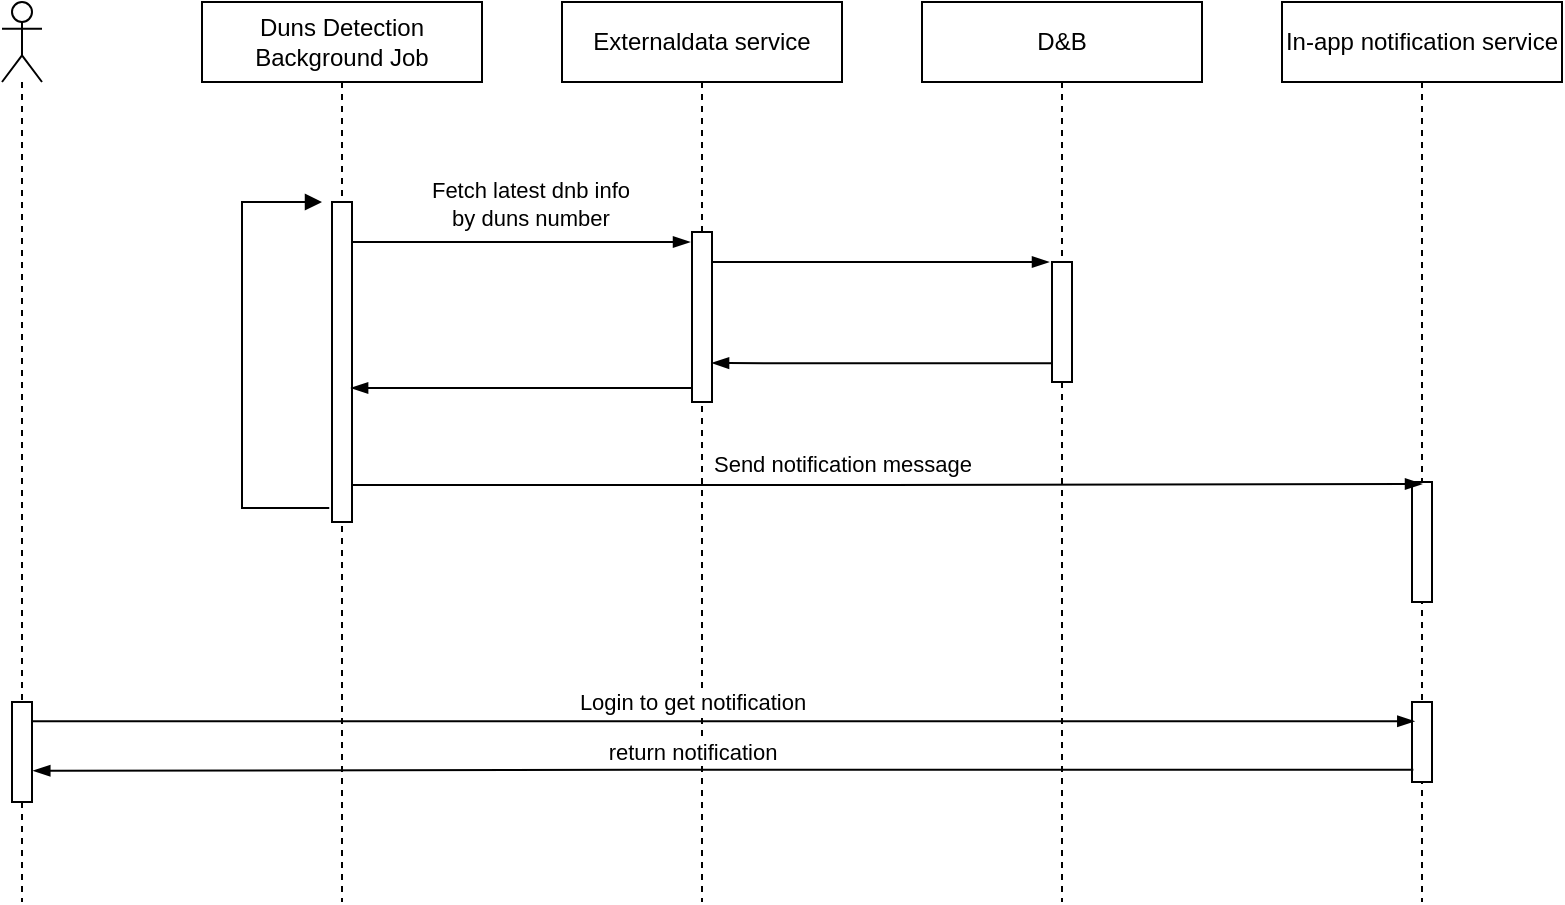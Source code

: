 <mxfile version="20.2.8" type="github">
  <diagram id="WHPpi2bthjy1yINsOg8p" name="Page-1">
    <mxGraphModel dx="2705" dy="1026" grid="1" gridSize="10" guides="1" tooltips="1" connect="1" arrows="1" fold="1" page="1" pageScale="1" pageWidth="827" pageHeight="1169" math="0" shadow="0">
      <root>
        <mxCell id="0" />
        <mxCell id="1" parent="0" />
        <mxCell id="iSW1O8GTNsp9V_wyWXME-2" value="Externaldata service" style="shape=umlLifeline;perimeter=lifelinePerimeter;whiteSpace=wrap;html=1;container=1;collapsible=0;recursiveResize=0;outlineConnect=0;" vertex="1" parent="1">
          <mxGeometry x="-523" width="140" height="450" as="geometry" />
        </mxCell>
        <mxCell id="iSW1O8GTNsp9V_wyWXME-10" value="" style="html=1;points=[];perimeter=orthogonalPerimeter;" vertex="1" parent="iSW1O8GTNsp9V_wyWXME-2">
          <mxGeometry x="65" y="115" width="10" height="85" as="geometry" />
        </mxCell>
        <mxCell id="iSW1O8GTNsp9V_wyWXME-12" value="" style="edgeStyle=elbowEdgeStyle;fontSize=12;html=1;endArrow=blockThin;endFill=1;rounded=0;entryX=-0.151;entryY=0;entryDx=0;entryDy=0;entryPerimeter=0;elbow=vertical;" edge="1" parent="iSW1O8GTNsp9V_wyWXME-2" target="iSW1O8GTNsp9V_wyWXME-13">
          <mxGeometry width="160" relative="1" as="geometry">
            <mxPoint x="75" y="130" as="sourcePoint" />
            <mxPoint x="350" y="130" as="targetPoint" />
          </mxGeometry>
        </mxCell>
        <mxCell id="iSW1O8GTNsp9V_wyWXME-3" value="Duns Detection Background Job" style="shape=umlLifeline;perimeter=lifelinePerimeter;whiteSpace=wrap;html=1;container=1;collapsible=0;recursiveResize=0;outlineConnect=0;" vertex="1" parent="1">
          <mxGeometry x="-703" width="140" height="450" as="geometry" />
        </mxCell>
        <mxCell id="iSW1O8GTNsp9V_wyWXME-6" value="" style="html=1;points=[];perimeter=orthogonalPerimeter;" vertex="1" parent="iSW1O8GTNsp9V_wyWXME-3">
          <mxGeometry x="65" y="100" width="10" height="160" as="geometry" />
        </mxCell>
        <mxCell id="iSW1O8GTNsp9V_wyWXME-7" value="" style="edgeStyle=orthogonalEdgeStyle;html=1;align=left;spacingLeft=2;endArrow=block;rounded=0;exitX=-0.138;exitY=0.956;exitDx=0;exitDy=0;exitPerimeter=0;" edge="1" parent="iSW1O8GTNsp9V_wyWXME-3" source="iSW1O8GTNsp9V_wyWXME-6">
          <mxGeometry relative="1" as="geometry">
            <mxPoint x="60" y="240" as="sourcePoint" />
            <Array as="points">
              <mxPoint x="20" y="253" />
              <mxPoint x="20" y="100" />
            </Array>
            <mxPoint x="60" y="100" as="targetPoint" />
          </mxGeometry>
        </mxCell>
        <mxCell id="iSW1O8GTNsp9V_wyWXME-9" value="" style="edgeStyle=elbowEdgeStyle;fontSize=12;html=1;endArrow=blockThin;endFill=1;rounded=0;entryX=-0.1;entryY=0.053;entryDx=0;entryDy=0;entryPerimeter=0;elbow=vertical;" edge="1" parent="iSW1O8GTNsp9V_wyWXME-3" target="iSW1O8GTNsp9V_wyWXME-10">
          <mxGeometry width="160" relative="1" as="geometry">
            <mxPoint x="75" y="120" as="sourcePoint" />
            <mxPoint x="240" y="120" as="targetPoint" />
          </mxGeometry>
        </mxCell>
        <mxCell id="iSW1O8GTNsp9V_wyWXME-28" value="Fetch latest dnb info &lt;br&gt;by duns number" style="edgeLabel;html=1;align=center;verticalAlign=middle;resizable=0;points=[];" vertex="1" connectable="0" parent="iSW1O8GTNsp9V_wyWXME-9">
          <mxGeometry x="-0.133" y="-1" relative="1" as="geometry">
            <mxPoint x="15" y="-20" as="offset" />
          </mxGeometry>
        </mxCell>
        <mxCell id="iSW1O8GTNsp9V_wyWXME-4" value="D&amp;amp;B" style="shape=umlLifeline;perimeter=lifelinePerimeter;whiteSpace=wrap;html=1;container=1;collapsible=0;recursiveResize=0;outlineConnect=0;" vertex="1" parent="1">
          <mxGeometry x="-343" width="140" height="450" as="geometry" />
        </mxCell>
        <mxCell id="iSW1O8GTNsp9V_wyWXME-13" value="" style="html=1;points=[];perimeter=orthogonalPerimeter;" vertex="1" parent="iSW1O8GTNsp9V_wyWXME-4">
          <mxGeometry x="65" y="130" width="10" height="60" as="geometry" />
        </mxCell>
        <mxCell id="iSW1O8GTNsp9V_wyWXME-5" value="In-app notification service" style="shape=umlLifeline;perimeter=lifelinePerimeter;whiteSpace=wrap;html=1;container=1;collapsible=0;recursiveResize=0;outlineConnect=0;" vertex="1" parent="1">
          <mxGeometry x="-163" width="140" height="450" as="geometry" />
        </mxCell>
        <mxCell id="iSW1O8GTNsp9V_wyWXME-17" value="" style="html=1;points=[];perimeter=orthogonalPerimeter;" vertex="1" parent="iSW1O8GTNsp9V_wyWXME-5">
          <mxGeometry x="65" y="240" width="10" height="60" as="geometry" />
        </mxCell>
        <mxCell id="iSW1O8GTNsp9V_wyWXME-24" value="" style="html=1;points=[];perimeter=orthogonalPerimeter;" vertex="1" parent="iSW1O8GTNsp9V_wyWXME-5">
          <mxGeometry x="65" y="350" width="10" height="40" as="geometry" />
        </mxCell>
        <mxCell id="iSW1O8GTNsp9V_wyWXME-14" value="" style="edgeStyle=elbowEdgeStyle;fontSize=12;html=1;endArrow=blockThin;endFill=1;rounded=0;exitX=0.033;exitY=0.844;exitDx=0;exitDy=0;exitPerimeter=0;entryX=1.005;entryY=0.771;entryDx=0;entryDy=0;entryPerimeter=0;" edge="1" parent="1" source="iSW1O8GTNsp9V_wyWXME-13" target="iSW1O8GTNsp9V_wyWXME-10">
          <mxGeometry width="160" relative="1" as="geometry">
            <mxPoint x="-353" y="180" as="sourcePoint" />
            <mxPoint x="-393" y="180" as="targetPoint" />
          </mxGeometry>
        </mxCell>
        <mxCell id="iSW1O8GTNsp9V_wyWXME-15" value="" style="edgeStyle=elbowEdgeStyle;fontSize=12;html=1;endArrow=blockThin;endFill=1;rounded=0;exitX=0.005;exitY=0.917;exitDx=0;exitDy=0;exitPerimeter=0;entryX=0.957;entryY=0.583;entryDx=0;entryDy=0;entryPerimeter=0;elbow=vertical;" edge="1" parent="1" source="iSW1O8GTNsp9V_wyWXME-10" target="iSW1O8GTNsp9V_wyWXME-6">
          <mxGeometry width="160" relative="1" as="geometry">
            <mxPoint x="-553" y="210" as="sourcePoint" />
            <mxPoint x="-573" y="210" as="targetPoint" />
          </mxGeometry>
        </mxCell>
        <mxCell id="iSW1O8GTNsp9V_wyWXME-16" value="" style="edgeStyle=elbowEdgeStyle;fontSize=12;html=1;endArrow=blockThin;endFill=1;rounded=0;exitX=0.967;exitY=0.884;exitDx=0;exitDy=0;exitPerimeter=0;" edge="1" parent="1" source="iSW1O8GTNsp9V_wyWXME-6">
          <mxGeometry width="160" relative="1" as="geometry">
            <mxPoint x="-623" y="250" as="sourcePoint" />
            <mxPoint x="-93" y="241" as="targetPoint" />
          </mxGeometry>
        </mxCell>
        <mxCell id="iSW1O8GTNsp9V_wyWXME-29" value="Send notification message" style="edgeLabel;html=1;align=center;verticalAlign=middle;resizable=0;points=[];" vertex="1" connectable="0" parent="iSW1O8GTNsp9V_wyWXME-16">
          <mxGeometry x="-0.078" y="-2" relative="1" as="geometry">
            <mxPoint x="-2" y="-13" as="offset" />
          </mxGeometry>
        </mxCell>
        <mxCell id="iSW1O8GTNsp9V_wyWXME-21" value="" style="shape=umlLifeline;participant=umlActor;perimeter=lifelinePerimeter;whiteSpace=wrap;html=1;container=1;collapsible=0;recursiveResize=0;verticalAlign=top;spacingTop=36;outlineConnect=0;" vertex="1" parent="1">
          <mxGeometry x="-803" width="20" height="450" as="geometry" />
        </mxCell>
        <mxCell id="iSW1O8GTNsp9V_wyWXME-22" value="" style="html=1;points=[];perimeter=orthogonalPerimeter;" vertex="1" parent="iSW1O8GTNsp9V_wyWXME-21">
          <mxGeometry x="5" y="350" width="10" height="50" as="geometry" />
        </mxCell>
        <mxCell id="iSW1O8GTNsp9V_wyWXME-23" value="" style="edgeStyle=elbowEdgeStyle;fontSize=12;html=1;endArrow=blockThin;endFill=1;rounded=0;exitX=0.971;exitY=0.192;exitDx=0;exitDy=0;exitPerimeter=0;entryX=0.114;entryY=0.24;entryDx=0;entryDy=0;entryPerimeter=0;" edge="1" parent="1" source="iSW1O8GTNsp9V_wyWXME-22" target="iSW1O8GTNsp9V_wyWXME-24">
          <mxGeometry width="160" relative="1" as="geometry">
            <mxPoint x="-763" y="360" as="sourcePoint" />
            <mxPoint x="-603" y="360" as="targetPoint" />
          </mxGeometry>
        </mxCell>
        <mxCell id="iSW1O8GTNsp9V_wyWXME-30" value="Login to get notification" style="edgeLabel;html=1;align=center;verticalAlign=middle;resizable=0;points=[];" vertex="1" connectable="0" parent="iSW1O8GTNsp9V_wyWXME-23">
          <mxGeometry x="-0.049" relative="1" as="geometry">
            <mxPoint x="1" y="-10" as="offset" />
          </mxGeometry>
        </mxCell>
        <mxCell id="iSW1O8GTNsp9V_wyWXME-25" value="" style="edgeStyle=elbowEdgeStyle;fontSize=12;html=1;endArrow=blockThin;endFill=1;rounded=0;entryX=1.067;entryY=0.688;entryDx=0;entryDy=0;entryPerimeter=0;exitX=0.067;exitY=0.848;exitDx=0;exitDy=0;exitPerimeter=0;" edge="1" parent="1" source="iSW1O8GTNsp9V_wyWXME-24" target="iSW1O8GTNsp9V_wyWXME-22">
          <mxGeometry width="160" relative="1" as="geometry">
            <mxPoint x="-363" y="390" as="sourcePoint" />
            <mxPoint x="-203" y="390" as="targetPoint" />
            <Array as="points">
              <mxPoint x="-483" y="390" />
            </Array>
          </mxGeometry>
        </mxCell>
        <mxCell id="iSW1O8GTNsp9V_wyWXME-31" value="return notification" style="edgeLabel;html=1;align=center;verticalAlign=middle;resizable=0;points=[];" vertex="1" connectable="0" parent="iSW1O8GTNsp9V_wyWXME-25">
          <mxGeometry x="0.036" y="-2" relative="1" as="geometry">
            <mxPoint x="-3" y="-7" as="offset" />
          </mxGeometry>
        </mxCell>
      </root>
    </mxGraphModel>
  </diagram>
</mxfile>
